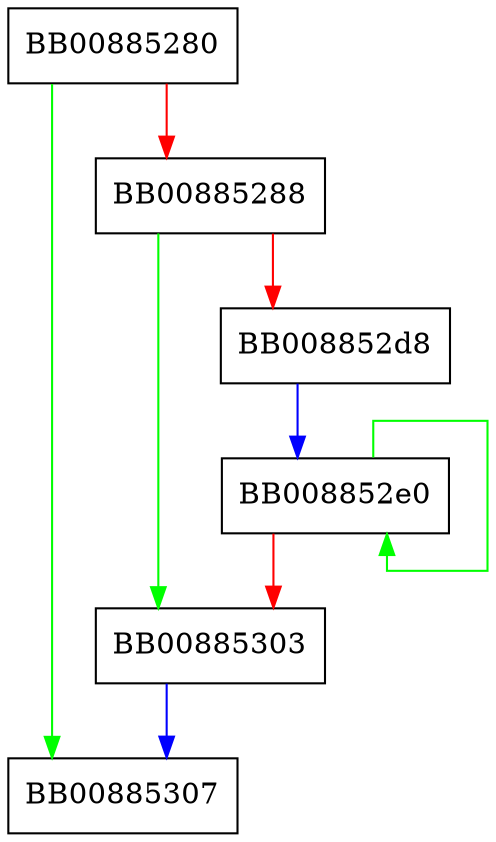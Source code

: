 digraph mem2mem_check {
  node [shape="box"];
  graph [splines=ortho];
  BB00885280 -> BB00885307 [color="green"];
  BB00885280 -> BB00885288 [color="red"];
  BB00885288 -> BB00885303 [color="green"];
  BB00885288 -> BB008852d8 [color="red"];
  BB008852d8 -> BB008852e0 [color="blue"];
  BB008852e0 -> BB008852e0 [color="green"];
  BB008852e0 -> BB00885303 [color="red"];
  BB00885303 -> BB00885307 [color="blue"];
}
